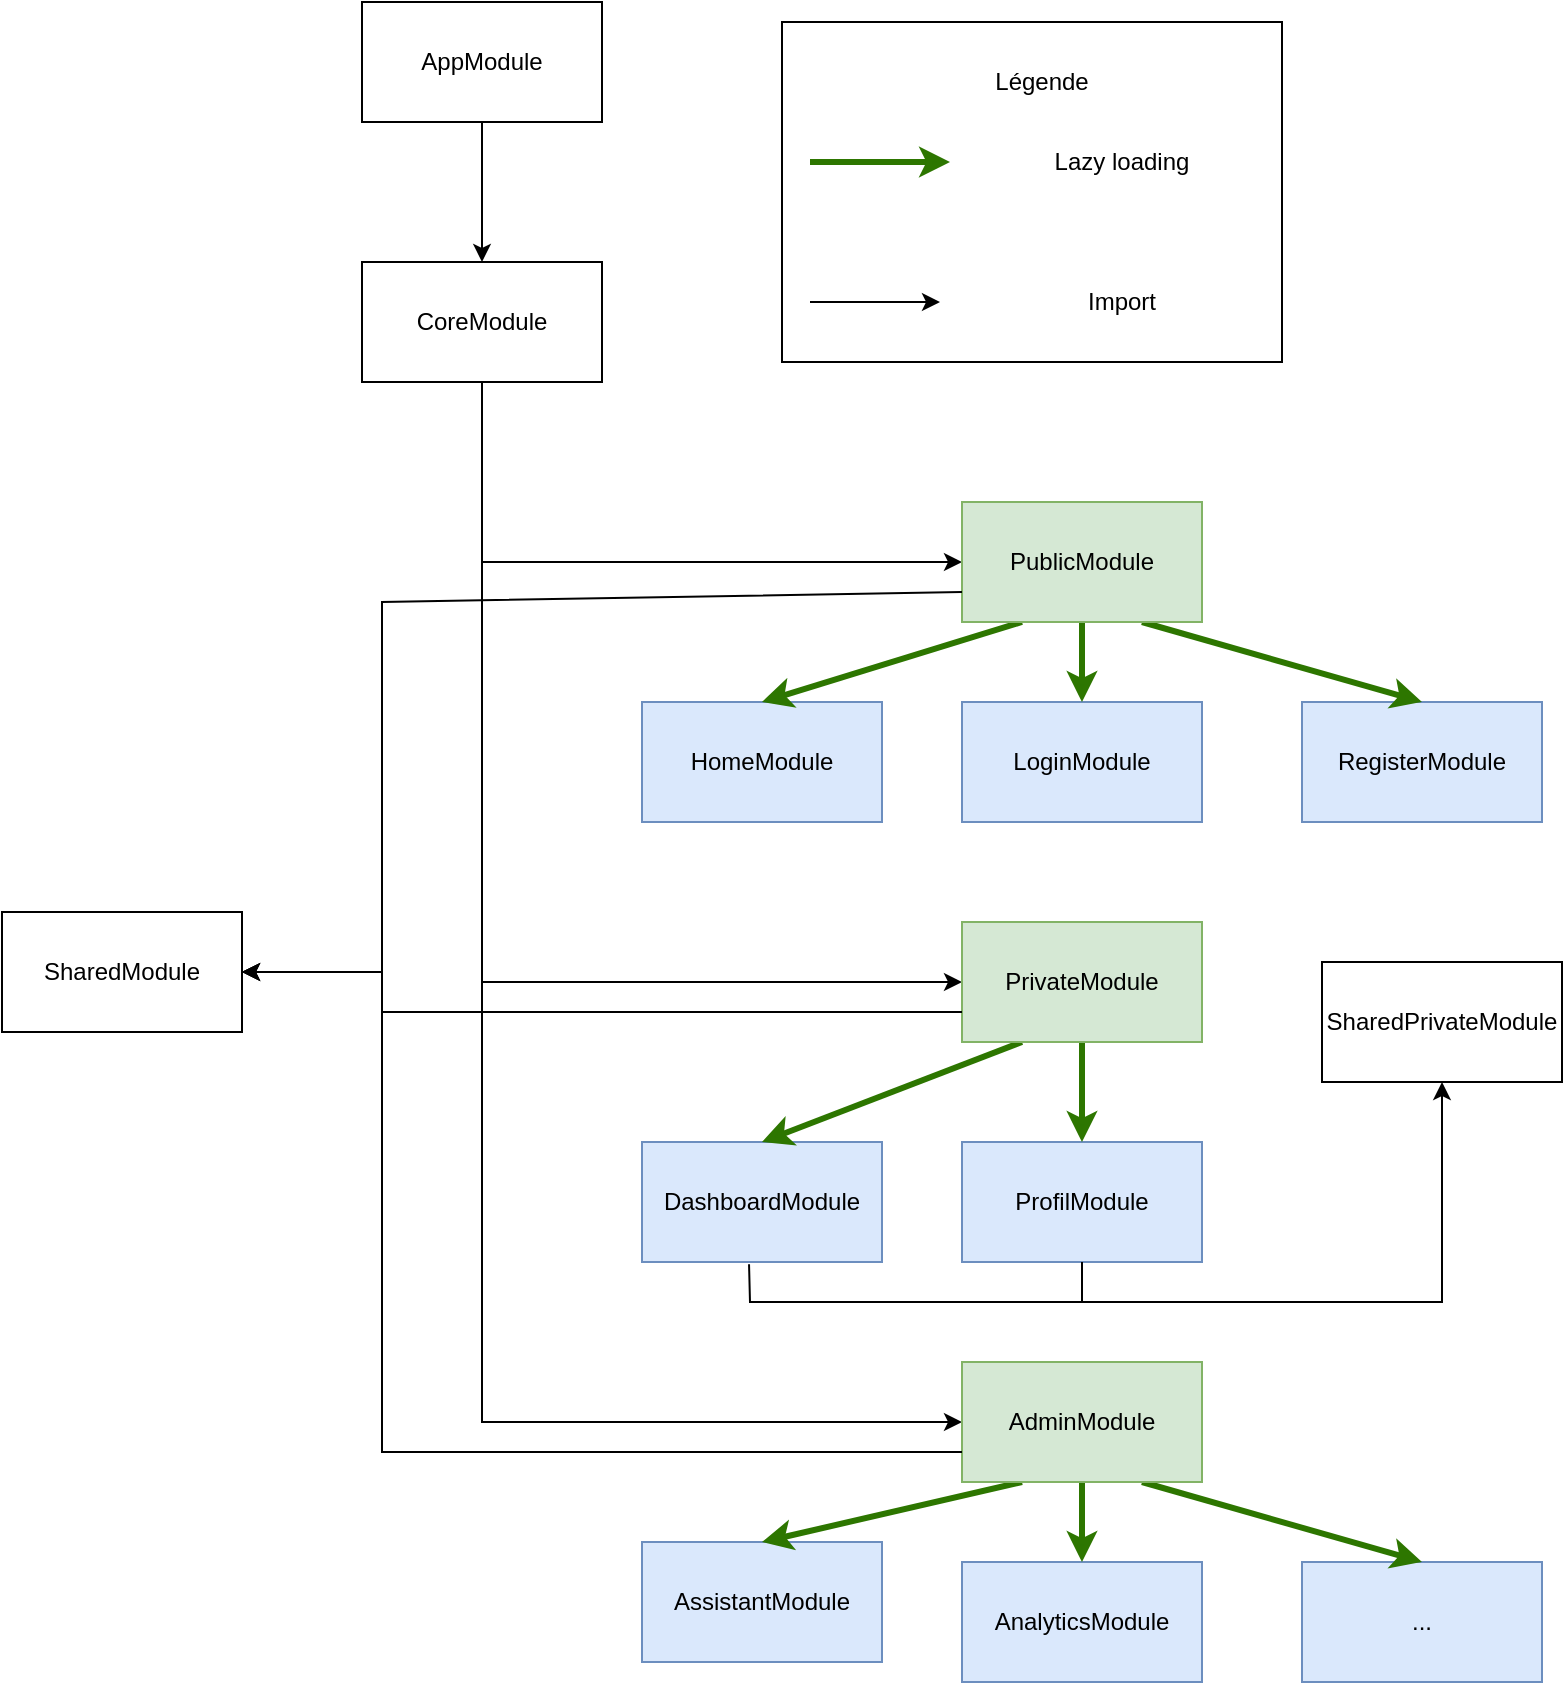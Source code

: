 <mxfile version="18.0.6" type="device"><diagram id="itIPlQCw7fv-A8PyQ07O" name="Page-1"><mxGraphModel dx="1422" dy="762" grid="1" gridSize="10" guides="1" tooltips="1" connect="1" arrows="1" fold="1" page="1" pageScale="1" pageWidth="827" pageHeight="1169" math="0" shadow="0"><root><mxCell id="0"/><mxCell id="1" parent="0"/><mxCell id="_flcGdeTKISk7MMBusHC-7" value="HomeModule" style="rounded=0;whiteSpace=wrap;html=1;fillColor=#dae8fc;strokeColor=#6c8ebf;" parent="1" vertex="1"><mxGeometry x="330" y="490" width="120" height="60" as="geometry"/></mxCell><mxCell id="_flcGdeTKISk7MMBusHC-8" value="LoginModule" style="rounded=0;whiteSpace=wrap;html=1;fillColor=#dae8fc;strokeColor=#6c8ebf;" parent="1" vertex="1"><mxGeometry x="490" y="490" width="120" height="60" as="geometry"/></mxCell><mxCell id="_flcGdeTKISk7MMBusHC-9" value="RegisterModule" style="rounded=0;whiteSpace=wrap;html=1;fillColor=#dae8fc;strokeColor=#6c8ebf;" parent="1" vertex="1"><mxGeometry x="660" y="490" width="120" height="60" as="geometry"/></mxCell><mxCell id="_flcGdeTKISk7MMBusHC-10" value="DashboardModule" style="rounded=0;whiteSpace=wrap;html=1;fillColor=#dae8fc;strokeColor=#6c8ebf;" parent="1" vertex="1"><mxGeometry x="330" y="710" width="120" height="60" as="geometry"/></mxCell><mxCell id="_flcGdeTKISk7MMBusHC-11" value="ProfilModule" style="rounded=0;whiteSpace=wrap;html=1;fillColor=#dae8fc;strokeColor=#6c8ebf;" parent="1" vertex="1"><mxGeometry x="490" y="710" width="120" height="60" as="geometry"/></mxCell><mxCell id="_flcGdeTKISk7MMBusHC-12" value="SharedPrivateModule" style="rounded=0;whiteSpace=wrap;html=1;" parent="1" vertex="1"><mxGeometry x="670" y="620" width="120" height="60" as="geometry"/></mxCell><mxCell id="_flcGdeTKISk7MMBusHC-13" value="AssistantModule" style="rounded=0;whiteSpace=wrap;html=1;fillColor=#dae8fc;strokeColor=#6c8ebf;" parent="1" vertex="1"><mxGeometry x="330" y="910" width="120" height="60" as="geometry"/></mxCell><mxCell id="_flcGdeTKISk7MMBusHC-14" value="AnalyticsModule" style="rounded=0;whiteSpace=wrap;html=1;fillColor=#dae8fc;strokeColor=#6c8ebf;" parent="1" vertex="1"><mxGeometry x="490" y="920" width="120" height="60" as="geometry"/></mxCell><mxCell id="_flcGdeTKISk7MMBusHC-15" value="..." style="rounded=0;whiteSpace=wrap;html=1;fillColor=#dae8fc;strokeColor=#6c8ebf;" parent="1" vertex="1"><mxGeometry x="660" y="920" width="120" height="60" as="geometry"/></mxCell><mxCell id="_flcGdeTKISk7MMBusHC-16" value="" style="endArrow=classic;html=1;rounded=0;exitX=0.5;exitY=1;exitDx=0;exitDy=0;entryX=0.5;entryY=0;entryDx=0;entryDy=0;" parent="1" source="_flcGdeTKISk7MMBusHC-33" target="_flcGdeTKISk7MMBusHC-35" edge="1"><mxGeometry width="50" height="50" relative="1" as="geometry"><mxPoint x="250" y="200" as="sourcePoint"/><mxPoint x="250" y="260" as="targetPoint"/></mxGeometry></mxCell><mxCell id="_flcGdeTKISk7MMBusHC-17" value="" style="endArrow=classic;html=1;rounded=0;exitX=0.5;exitY=1;exitDx=0;exitDy=0;entryX=0;entryY=0.5;entryDx=0;entryDy=0;" parent="1" source="_flcGdeTKISk7MMBusHC-35" target="_flcGdeTKISk7MMBusHC-31" edge="1"><mxGeometry width="50" height="50" relative="1" as="geometry"><mxPoint x="250" y="340" as="sourcePoint"/><mxPoint x="510" y="410" as="targetPoint"/><Array as="points"><mxPoint x="250" y="420"/></Array></mxGeometry></mxCell><mxCell id="_flcGdeTKISk7MMBusHC-18" value="" style="endArrow=classic;html=1;rounded=0;exitX=0.5;exitY=1;exitDx=0;exitDy=0;entryX=0;entryY=0.5;entryDx=0;entryDy=0;" parent="1" source="_flcGdeTKISk7MMBusHC-35" target="_flcGdeTKISk7MMBusHC-37" edge="1"><mxGeometry width="50" height="50" relative="1" as="geometry"><mxPoint x="250" y="340" as="sourcePoint"/><mxPoint x="510" y="625" as="targetPoint"/><Array as="points"><mxPoint x="250" y="630"/></Array></mxGeometry></mxCell><mxCell id="_flcGdeTKISk7MMBusHC-19" value="" style="endArrow=classic;html=1;rounded=0;exitX=0.5;exitY=1;exitDx=0;exitDy=0;entryX=0;entryY=0.5;entryDx=0;entryDy=0;" parent="1" source="_flcGdeTKISk7MMBusHC-35" target="_flcGdeTKISk7MMBusHC-38" edge="1"><mxGeometry width="50" height="50" relative="1" as="geometry"><mxPoint x="250" y="340" as="sourcePoint"/><mxPoint x="510" y="840" as="targetPoint"/><Array as="points"><mxPoint x="250" y="850"/></Array></mxGeometry></mxCell><mxCell id="_flcGdeTKISk7MMBusHC-20" value="" style="endArrow=classic;html=1;rounded=0;exitX=0.25;exitY=1;exitDx=0;exitDy=0;entryX=0.5;entryY=0;entryDx=0;entryDy=0;fillColor=#60a917;strokeColor=#2D7600;strokeWidth=3;" parent="1" source="_flcGdeTKISk7MMBusHC-31" target="_flcGdeTKISk7MMBusHC-7" edge="1"><mxGeometry width="50" height="50" relative="1" as="geometry"><mxPoint x="530" y="450" as="sourcePoint"/><mxPoint x="450" y="550" as="targetPoint"/></mxGeometry></mxCell><mxCell id="_flcGdeTKISk7MMBusHC-21" value="" style="endArrow=classic;html=1;rounded=0;fillColor=#60a917;strokeColor=#2D7600;strokeWidth=3;exitX=0.5;exitY=1;exitDx=0;exitDy=0;" parent="1" source="_flcGdeTKISk7MMBusHC-31" target="_flcGdeTKISk7MMBusHC-8" edge="1"><mxGeometry width="50" height="50" relative="1" as="geometry"><mxPoint x="560" y="480" as="sourcePoint"/><mxPoint x="400" y="500" as="targetPoint"/></mxGeometry></mxCell><mxCell id="_flcGdeTKISk7MMBusHC-22" value="" style="endArrow=classic;html=1;rounded=0;exitX=0.75;exitY=1;exitDx=0;exitDy=0;entryX=0.5;entryY=0;entryDx=0;entryDy=0;fillColor=#60a917;strokeColor=#2D7600;strokeWidth=3;" parent="1" source="_flcGdeTKISk7MMBusHC-31" target="_flcGdeTKISk7MMBusHC-9" edge="1"><mxGeometry width="50" height="50" relative="1" as="geometry"><mxPoint x="570" y="450" as="sourcePoint"/><mxPoint x="410" y="510" as="targetPoint"/></mxGeometry></mxCell><mxCell id="_flcGdeTKISk7MMBusHC-24" value="" style="endArrow=classic;html=1;rounded=0;exitX=0.25;exitY=1;exitDx=0;exitDy=0;entryX=0.5;entryY=0;entryDx=0;entryDy=0;fillColor=#60a917;strokeColor=#2D7600;strokeWidth=3;exitPerimeter=0;" parent="1" source="_flcGdeTKISk7MMBusHC-37" target="_flcGdeTKISk7MMBusHC-10" edge="1"><mxGeometry width="50" height="50" relative="1" as="geometry"><mxPoint x="530" y="665" as="sourcePoint"/><mxPoint x="400" y="500" as="targetPoint"/><Array as="points"/></mxGeometry></mxCell><mxCell id="_flcGdeTKISk7MMBusHC-25" value="" style="endArrow=classic;html=1;rounded=0;exitX=0.5;exitY=1;exitDx=0;exitDy=0;fillColor=#60a917;strokeColor=#2D7600;strokeWidth=3;" parent="1" source="_flcGdeTKISk7MMBusHC-37" target="_flcGdeTKISk7MMBusHC-11" edge="1"><mxGeometry width="50" height="50" relative="1" as="geometry"><mxPoint x="550" y="665" as="sourcePoint"/><mxPoint x="400" y="720" as="targetPoint"/><Array as="points"/></mxGeometry></mxCell><mxCell id="_flcGdeTKISk7MMBusHC-26" value="" style="endArrow=classic;html=1;rounded=0;exitX=0.25;exitY=1;exitDx=0;exitDy=0;entryX=0.5;entryY=0;entryDx=0;entryDy=0;fillColor=#60a917;strokeColor=#2D7600;strokeWidth=3;" parent="1" source="_flcGdeTKISk7MMBusHC-38" target="_flcGdeTKISk7MMBusHC-13" edge="1"><mxGeometry width="50" height="50" relative="1" as="geometry"><mxPoint x="530" y="880" as="sourcePoint"/><mxPoint x="340" y="915" as="targetPoint"/><Array as="points"/></mxGeometry></mxCell><mxCell id="_flcGdeTKISk7MMBusHC-27" value="" style="endArrow=classic;html=1;rounded=0;exitX=0.5;exitY=1;exitDx=0;exitDy=0;entryX=0.5;entryY=0;entryDx=0;entryDy=0;fillColor=#60a917;strokeColor=#2D7600;strokeWidth=3;" parent="1" source="_flcGdeTKISk7MMBusHC-38" target="_flcGdeTKISk7MMBusHC-14" edge="1"><mxGeometry width="50" height="50" relative="1" as="geometry"><mxPoint x="550" y="880" as="sourcePoint"/><mxPoint x="400" y="940" as="targetPoint"/><Array as="points"/></mxGeometry></mxCell><mxCell id="_flcGdeTKISk7MMBusHC-28" value="" style="endArrow=classic;html=1;rounded=0;exitX=0.75;exitY=1;exitDx=0;exitDy=0;entryX=0.5;entryY=0;entryDx=0;entryDy=0;fillColor=#60a917;strokeColor=#2D7600;strokeWidth=3;" parent="1" source="_flcGdeTKISk7MMBusHC-38" target="_flcGdeTKISk7MMBusHC-15" edge="1"><mxGeometry width="50" height="50" relative="1" as="geometry"><mxPoint x="570" y="880" as="sourcePoint"/><mxPoint x="410" y="950" as="targetPoint"/><Array as="points"/></mxGeometry></mxCell><mxCell id="_flcGdeTKISk7MMBusHC-29" value="" style="endArrow=classic;html=1;rounded=0;strokeWidth=1;entryX=0.5;entryY=1;entryDx=0;entryDy=0;exitX=0.446;exitY=1.018;exitDx=0;exitDy=0;exitPerimeter=0;" parent="1" source="_flcGdeTKISk7MMBusHC-10" target="_flcGdeTKISk7MMBusHC-12" edge="1"><mxGeometry width="50" height="50" relative="1" as="geometry"><mxPoint x="400" y="600" as="sourcePoint"/><mxPoint x="450" y="550" as="targetPoint"/><Array as="points"><mxPoint x="384" y="790"/><mxPoint x="730" y="790"/></Array></mxGeometry></mxCell><mxCell id="_flcGdeTKISk7MMBusHC-30" value="" style="endArrow=none;html=1;rounded=0;strokeWidth=1;entryX=0.5;entryY=1;entryDx=0;entryDy=0;" parent="1" target="_flcGdeTKISk7MMBusHC-11" edge="1"><mxGeometry width="50" height="50" relative="1" as="geometry"><mxPoint x="550" y="790" as="sourcePoint"/><mxPoint x="450" y="550" as="targetPoint"/></mxGeometry></mxCell><mxCell id="_flcGdeTKISk7MMBusHC-31" value="PublicModule" style="rounded=0;whiteSpace=wrap;html=1;fillColor=#d5e8d4;strokeColor=#82b366;" parent="1" vertex="1"><mxGeometry x="490" y="390" width="120" height="60" as="geometry"/></mxCell><mxCell id="_flcGdeTKISk7MMBusHC-33" value="AppModule" style="rounded=0;whiteSpace=wrap;html=1;" parent="1" vertex="1"><mxGeometry x="190" y="140" width="120" height="60" as="geometry"/></mxCell><mxCell id="_flcGdeTKISk7MMBusHC-35" value="CoreModule" style="rounded=0;whiteSpace=wrap;html=1;" parent="1" vertex="1"><mxGeometry x="190" y="270" width="120" height="60" as="geometry"/></mxCell><mxCell id="_flcGdeTKISk7MMBusHC-36" value="SharedModule" style="rounded=0;whiteSpace=wrap;html=1;" parent="1" vertex="1"><mxGeometry x="10" y="595" width="120" height="60" as="geometry"/></mxCell><mxCell id="_flcGdeTKISk7MMBusHC-37" value="PrivateModule" style="rounded=0;whiteSpace=wrap;html=1;fillColor=#d5e8d4;strokeColor=#82b366;" parent="1" vertex="1"><mxGeometry x="490" y="600" width="120" height="60" as="geometry"/></mxCell><mxCell id="_flcGdeTKISk7MMBusHC-38" value="AdminModule" style="rounded=0;whiteSpace=wrap;html=1;fillColor=#d5e8d4;strokeColor=#82b366;" parent="1" vertex="1"><mxGeometry x="490" y="820" width="120" height="60" as="geometry"/></mxCell><mxCell id="_flcGdeTKISk7MMBusHC-39" value="" style="endArrow=classic;html=1;rounded=0;strokeWidth=1;entryX=1;entryY=0.5;entryDx=0;entryDy=0;exitX=0;exitY=0.75;exitDx=0;exitDy=0;" parent="1" source="_flcGdeTKISk7MMBusHC-31" target="_flcGdeTKISk7MMBusHC-36" edge="1"><mxGeometry width="50" height="50" relative="1" as="geometry"><mxPoint x="400" y="600" as="sourcePoint"/><mxPoint x="450" y="550" as="targetPoint"/><Array as="points"><mxPoint x="200" y="440"/><mxPoint x="200" y="625"/></Array></mxGeometry></mxCell><mxCell id="_flcGdeTKISk7MMBusHC-40" value="" style="endArrow=classic;html=1;rounded=0;strokeWidth=1;exitX=0;exitY=0.75;exitDx=0;exitDy=0;entryX=1;entryY=0.5;entryDx=0;entryDy=0;" parent="1" source="_flcGdeTKISk7MMBusHC-37" target="_flcGdeTKISk7MMBusHC-36" edge="1"><mxGeometry width="50" height="50" relative="1" as="geometry"><mxPoint x="400" y="600" as="sourcePoint"/><mxPoint x="450" y="550" as="targetPoint"/><Array as="points"><mxPoint x="200" y="645"/><mxPoint x="200" y="625"/></Array></mxGeometry></mxCell><mxCell id="_flcGdeTKISk7MMBusHC-41" value="" style="endArrow=classic;html=1;rounded=0;strokeWidth=1;entryX=1;entryY=0.5;entryDx=0;entryDy=0;exitX=0;exitY=0.75;exitDx=0;exitDy=0;" parent="1" source="_flcGdeTKISk7MMBusHC-38" target="_flcGdeTKISk7MMBusHC-36" edge="1"><mxGeometry width="50" height="50" relative="1" as="geometry"><mxPoint x="400" y="600" as="sourcePoint"/><mxPoint x="450" y="550" as="targetPoint"/><Array as="points"><mxPoint x="200" y="865"/><mxPoint x="200" y="625"/></Array></mxGeometry></mxCell><mxCell id="_flcGdeTKISk7MMBusHC-42" value="" style="rounded=0;whiteSpace=wrap;html=1;" parent="1" vertex="1"><mxGeometry x="400" y="150" width="250" height="170" as="geometry"/></mxCell><UserObject label="Légende" placeholders="1" name="Variable" id="_flcGdeTKISk7MMBusHC-43"><mxCell style="text;html=1;strokeColor=none;fillColor=none;align=center;verticalAlign=middle;whiteSpace=wrap;overflow=hidden;" parent="1" vertex="1"><mxGeometry x="490" y="170" width="80" height="20" as="geometry"/></mxCell></UserObject><mxCell id="_flcGdeTKISk7MMBusHC-44" value="" style="endArrow=classic;html=1;rounded=0;fillColor=#60a917;strokeColor=#2D7600;strokeWidth=3;" parent="1" edge="1"><mxGeometry width="50" height="50" relative="1" as="geometry"><mxPoint x="414" y="220" as="sourcePoint"/><mxPoint x="484" y="220" as="targetPoint"/></mxGeometry></mxCell><mxCell id="_flcGdeTKISk7MMBusHC-47" value="" style="endArrow=classic;html=1;rounded=0;strokeWidth=1;" parent="1" edge="1"><mxGeometry width="50" height="50" relative="1" as="geometry"><mxPoint x="414" y="290" as="sourcePoint"/><mxPoint x="479" y="290" as="targetPoint"/></mxGeometry></mxCell><UserObject label="Lazy loading" placeholders="1" name="Variable" id="_flcGdeTKISk7MMBusHC-48"><mxCell style="text;html=1;strokeColor=none;fillColor=none;align=center;verticalAlign=middle;whiteSpace=wrap;overflow=hidden;" parent="1" vertex="1"><mxGeometry x="530" y="210" width="80" height="20" as="geometry"/></mxCell></UserObject><UserObject label="Import" placeholders="1" name="Variable" id="_flcGdeTKISk7MMBusHC-49"><mxCell style="text;html=1;strokeColor=none;fillColor=none;align=center;verticalAlign=middle;whiteSpace=wrap;overflow=hidden;" parent="1" vertex="1"><mxGeometry x="530" y="280" width="80" height="20" as="geometry"/></mxCell></UserObject></root></mxGraphModel></diagram></mxfile>